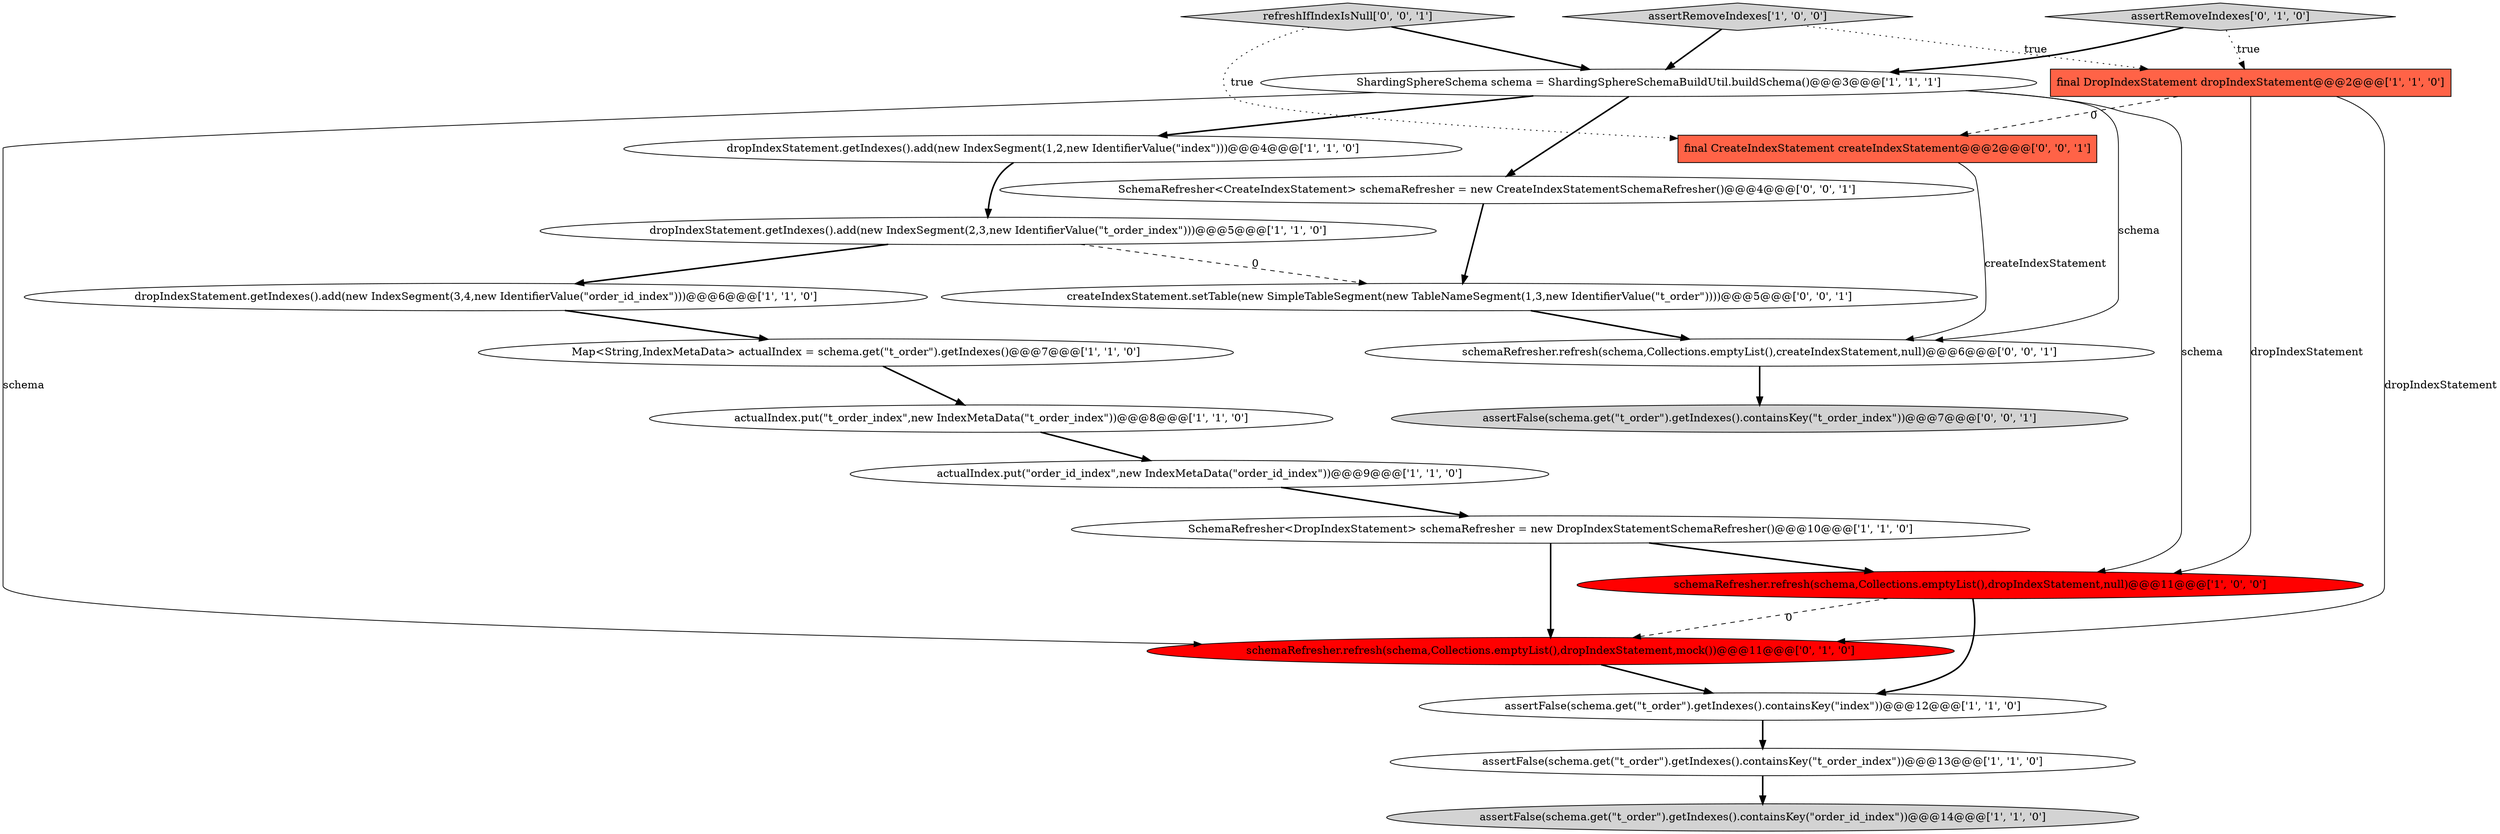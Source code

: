digraph {
1 [style = filled, label = "assertFalse(schema.get(\"t_order\").getIndexes().containsKey(\"order_id_index\"))@@@14@@@['1', '1', '0']", fillcolor = lightgray, shape = ellipse image = "AAA0AAABBB1BBB"];
7 [style = filled, label = "schemaRefresher.refresh(schema,Collections.emptyList(),dropIndexStatement,null)@@@11@@@['1', '0', '0']", fillcolor = red, shape = ellipse image = "AAA1AAABBB1BBB"];
17 [style = filled, label = "final CreateIndexStatement createIndexStatement@@@2@@@['0', '0', '1']", fillcolor = tomato, shape = box image = "AAA0AAABBB3BBB"];
3 [style = filled, label = "dropIndexStatement.getIndexes().add(new IndexSegment(1,2,new IdentifierValue(\"index\")))@@@4@@@['1', '1', '0']", fillcolor = white, shape = ellipse image = "AAA0AAABBB1BBB"];
18 [style = filled, label = "createIndexStatement.setTable(new SimpleTableSegment(new TableNameSegment(1,3,new IdentifierValue(\"t_order\"))))@@@5@@@['0', '0', '1']", fillcolor = white, shape = ellipse image = "AAA0AAABBB3BBB"];
4 [style = filled, label = "dropIndexStatement.getIndexes().add(new IndexSegment(2,3,new IdentifierValue(\"t_order_index\")))@@@5@@@['1', '1', '0']", fillcolor = white, shape = ellipse image = "AAA0AAABBB1BBB"];
10 [style = filled, label = "final DropIndexStatement dropIndexStatement@@@2@@@['1', '1', '0']", fillcolor = tomato, shape = box image = "AAA0AAABBB1BBB"];
8 [style = filled, label = "ShardingSphereSchema schema = ShardingSphereSchemaBuildUtil.buildSchema()@@@3@@@['1', '1', '1']", fillcolor = white, shape = ellipse image = "AAA0AAABBB1BBB"];
6 [style = filled, label = "SchemaRefresher<DropIndexStatement> schemaRefresher = new DropIndexStatementSchemaRefresher()@@@10@@@['1', '1', '0']", fillcolor = white, shape = ellipse image = "AAA0AAABBB1BBB"];
2 [style = filled, label = "assertRemoveIndexes['1', '0', '0']", fillcolor = lightgray, shape = diamond image = "AAA0AAABBB1BBB"];
13 [style = filled, label = "Map<String,IndexMetaData> actualIndex = schema.get(\"t_order\").getIndexes()@@@7@@@['1', '1', '0']", fillcolor = white, shape = ellipse image = "AAA0AAABBB1BBB"];
9 [style = filled, label = "actualIndex.put(\"order_id_index\",new IndexMetaData(\"order_id_index\"))@@@9@@@['1', '1', '0']", fillcolor = white, shape = ellipse image = "AAA0AAABBB1BBB"];
0 [style = filled, label = "actualIndex.put(\"t_order_index\",new IndexMetaData(\"t_order_index\"))@@@8@@@['1', '1', '0']", fillcolor = white, shape = ellipse image = "AAA0AAABBB1BBB"];
12 [style = filled, label = "assertFalse(schema.get(\"t_order\").getIndexes().containsKey(\"t_order_index\"))@@@13@@@['1', '1', '0']", fillcolor = white, shape = ellipse image = "AAA0AAABBB1BBB"];
21 [style = filled, label = "schemaRefresher.refresh(schema,Collections.emptyList(),createIndexStatement,null)@@@6@@@['0', '0', '1']", fillcolor = white, shape = ellipse image = "AAA0AAABBB3BBB"];
15 [style = filled, label = "assertRemoveIndexes['0', '1', '0']", fillcolor = lightgray, shape = diamond image = "AAA0AAABBB2BBB"];
5 [style = filled, label = "assertFalse(schema.get(\"t_order\").getIndexes().containsKey(\"index\"))@@@12@@@['1', '1', '0']", fillcolor = white, shape = ellipse image = "AAA0AAABBB1BBB"];
19 [style = filled, label = "refreshIfIndexIsNull['0', '0', '1']", fillcolor = lightgray, shape = diamond image = "AAA0AAABBB3BBB"];
14 [style = filled, label = "schemaRefresher.refresh(schema,Collections.emptyList(),dropIndexStatement,mock())@@@11@@@['0', '1', '0']", fillcolor = red, shape = ellipse image = "AAA1AAABBB2BBB"];
11 [style = filled, label = "dropIndexStatement.getIndexes().add(new IndexSegment(3,4,new IdentifierValue(\"order_id_index\")))@@@6@@@['1', '1', '0']", fillcolor = white, shape = ellipse image = "AAA0AAABBB1BBB"];
16 [style = filled, label = "assertFalse(schema.get(\"t_order\").getIndexes().containsKey(\"t_order_index\"))@@@7@@@['0', '0', '1']", fillcolor = lightgray, shape = ellipse image = "AAA0AAABBB3BBB"];
20 [style = filled, label = "SchemaRefresher<CreateIndexStatement> schemaRefresher = new CreateIndexStatementSchemaRefresher()@@@4@@@['0', '0', '1']", fillcolor = white, shape = ellipse image = "AAA0AAABBB3BBB"];
2->10 [style = dotted, label="true"];
4->18 [style = dashed, label="0"];
0->9 [style = bold, label=""];
19->17 [style = dotted, label="true"];
7->14 [style = dashed, label="0"];
8->21 [style = solid, label="schema"];
8->3 [style = bold, label=""];
15->10 [style = dotted, label="true"];
10->7 [style = solid, label="dropIndexStatement"];
12->1 [style = bold, label=""];
3->4 [style = bold, label=""];
17->21 [style = solid, label="createIndexStatement"];
19->8 [style = bold, label=""];
9->6 [style = bold, label=""];
6->14 [style = bold, label=""];
20->18 [style = bold, label=""];
7->5 [style = bold, label=""];
8->20 [style = bold, label=""];
5->12 [style = bold, label=""];
8->7 [style = solid, label="schema"];
11->13 [style = bold, label=""];
10->17 [style = dashed, label="0"];
21->16 [style = bold, label=""];
18->21 [style = bold, label=""];
6->7 [style = bold, label=""];
4->11 [style = bold, label=""];
15->8 [style = bold, label=""];
8->14 [style = solid, label="schema"];
2->8 [style = bold, label=""];
13->0 [style = bold, label=""];
14->5 [style = bold, label=""];
10->14 [style = solid, label="dropIndexStatement"];
}
